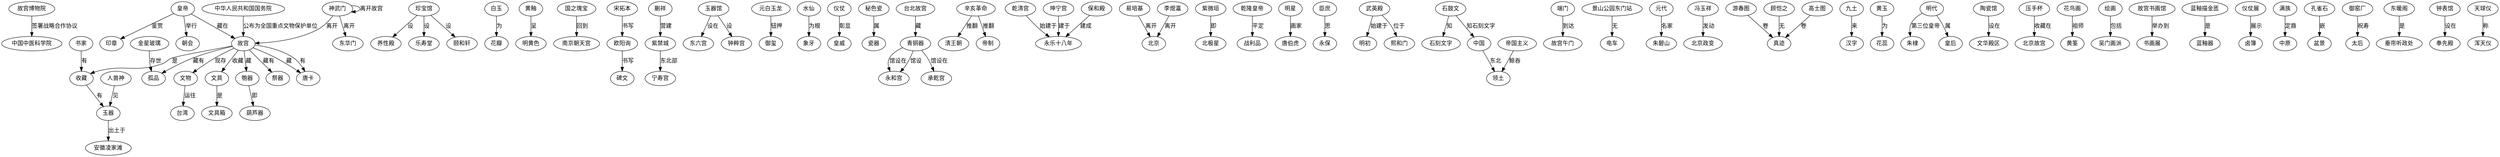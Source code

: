 digraph 2020342337331731 {
	"故宫博物院" [fontname=FangSong]
	"中国中医科学院" [fontname=FangSong]
	"故宫博物院" -> "中国中医科学院" [label="签署战略合作协议" fontname=FangSong]
	"人兽神" [fontname=FangSong]
	"玉器" [fontname=FangSong]
	"人兽神" -> "玉器" [label="见" fontname=FangSong]
	"皇帝" [fontname=FangSong]
	"故宫" [fontname=FangSong]
	"皇帝" -> "故宫" [label="藏在" fontname=FangSong]
	"珍宝馆" [fontname=FangSong]
	"养性殿" [fontname=FangSong]
	"珍宝馆" -> "养性殿" [label="设" fontname=FangSong]
	"故宫" [fontname=FangSong]
	"祭器" [fontname=FangSong]
	"故宫" -> "祭器" [label="藏有" fontname=FangSong]
	"文物" [fontname=FangSong]
	"台湾" [fontname=FangSong]
	"文物" -> "台湾" [label="运往" fontname=FangSong]
	"白玉" [fontname=FangSong]
	"花瓣" [fontname=FangSong]
	"白玉" -> "花瓣" [label="为" fontname=FangSong]
	"黄釉" [fontname=FangSong]
	"明黄色" [fontname=FangSong]
	"黄釉" -> "明黄色" [label="呈" fontname=FangSong]
	"国之瑰宝" [fontname=FangSong]
	"南京朝天宫" [fontname=FangSong]
	"国之瑰宝" -> "南京朝天宫" [label="回到" fontname=FangSong]
	"欧阳询" [fontname=FangSong]
	"碑文" [fontname=FangSong]
	"欧阳询" -> "碑文" [label="书写" fontname=FangSong]
	"蒯祥" [fontname=FangSong]
	"紫禁城" [fontname=FangSong]
	"蒯祥" -> "紫禁城" [label="营建" fontname=FangSong]
	"玉器馆" [fontname=FangSong]
	"东六宫" [fontname=FangSong]
	"玉器馆" -> "东六宫" [label="设在" fontname=FangSong]
	"故宫" [fontname=FangSong]
	"唐卡" [fontname=FangSong]
	"故宫" -> "唐卡" [label="藏" fontname=FangSong]
	"故宫" [fontname=FangSong]
	"唐卡" [fontname=FangSong]
	"故宫" -> "唐卡" [label="有" fontname=FangSong]
	"玉器馆" [fontname=FangSong]
	"钟粹宫" [fontname=FangSong]
	"玉器馆" -> "钟粹宫" [label="设" fontname=FangSong]
	"元白玉龙" [fontname=FangSong]
	"御玺" [fontname=FangSong]
	"元白玉龙" -> "御玺" [label="钮押" fontname=FangSong]
	"水仙" [fontname=FangSong]
	"象牙" [fontname=FangSong]
	"水仙" -> "象牙" [label="为根" fontname=FangSong]
	"仪仗" [fontname=FangSong]
	"皇威" [fontname=FangSong]
	"仪仗" -> "皇威" [label="彰显" fontname=FangSong]
	"秘色瓷" [fontname=FangSong]
	"瓷器" [fontname=FangSong]
	"秘色瓷" -> "瓷器" [label="属" fontname=FangSong]
	"皇帝" [fontname=FangSong]
	"朝会" [fontname=FangSong]
	"皇帝" -> "朝会" [label="举行" fontname=FangSong]
	"台北故宫" [fontname=FangSong]
	"青铜器" [fontname=FangSong]
	"台北故宫" -> "青铜器" [label="藏" fontname=FangSong]
	"辛亥革命" [fontname=FangSong]
	"清王朝" [fontname=FangSong]
	"辛亥革命" -> "清王朝" [label="推翻" fontname=FangSong]
	"乾清宫" [fontname=FangSong]
	"永乐十八年" [fontname=FangSong]
	"乾清宫" -> "永乐十八年" [label="始建于" fontname=FangSong]
	"中华人民共和国国务院" [fontname=FangSong]
	"故宫" [fontname=FangSong]
	"中华人民共和国国务院" -> "故宫" [label="公布为全国重点文物保护单位" fontname=FangSong]
	"易培基" [fontname=FangSong]
	"北京" [fontname=FangSong]
	"易培基" -> "北京" [label="离开" fontname=FangSong]
	"紫微垣" [fontname=FangSong]
	"北极星" [fontname=FangSong]
	"紫微垣" -> "北极星" [label="即" fontname=FangSong]
	"乾隆皇帝" [fontname=FangSong]
	"战利品" [fontname=FangSong]
	"乾隆皇帝" -> "战利品" [label="平定" fontname=FangSong]
	"宋拓本" [fontname=FangSong]
	"欧阳询" [fontname=FangSong]
	"宋拓本" -> "欧阳询" [label="书写" fontname=FangSong]
	"青铜器" [fontname=FangSong]
	"永和宫" [fontname=FangSong]
	"青铜器" -> "永和宫" [label="馆设在" fontname=FangSong]
	"故宫" [fontname=FangSong]
	"文具" [fontname=FangSong]
	"故宫" -> "文具" [label="收藏" fontname=FangSong]
	"匏器" [fontname=FangSong]
	"葫芦器" [fontname=FangSong]
	"匏器" -> "葫芦器" [label="即" fontname=FangSong]
	"明星" [fontname=FangSong]
	"唐伯虎" [fontname=FangSong]
	"明星" -> "唐伯虎" [label="画家" fontname=FangSong]
	"臣庶" [fontname=FangSong]
	"永保" [fontname=FangSong]
	"臣庶" -> "永保" [label="思" fontname=FangSong]
	"皇帝" [fontname=FangSong]
	"印章" [fontname=FangSong]
	"皇帝" -> "印章" [label="鉴赏" fontname=FangSong]
	"武英殿" [fontname=FangSong]
	"明初" [fontname=FangSong]
	"武英殿" -> "明初" [label="始建于" fontname=FangSong]
	"石鼓文" [fontname=FangSong]
	"石刻文字" [fontname=FangSong]
	"石鼓文" -> "石刻文字" [label="知" fontname=FangSong]
	"端门" [fontname=FangSong]
	"故宫午门" [fontname=FangSong]
	"端门" -> "故宫午门" [label="到达" fontname=FangSong]
	"景山公园东门站" [fontname=FangSong]
	"电车" [fontname=FangSong]
	"景山公园东门站" -> "电车" [label="无" fontname=FangSong]
	"青铜器" [fontname=FangSong]
	"永和宫" [fontname=FangSong]
	"青铜器" -> "永和宫" [label="馆设" fontname=FangSong]
	"青铜器" [fontname=FangSong]
	"承乾宫" [fontname=FangSong]
	"青铜器" -> "承乾宫" [label="馆设在" fontname=FangSong]
	"文具" [fontname=FangSong]
	"文具箱" [fontname=FangSong]
	"文具" -> "文具箱" [label="是" fontname=FangSong]
	"元代" [fontname=FangSong]
	"朱碧山" [fontname=FangSong]
	"元代" -> "朱碧山" [label="名家" fontname=FangSong]
	"故宫" [fontname=FangSong]
	"文物" [fontname=FangSong]
	"故宫" -> "文物" [label="现存" fontname=FangSong]
	"神武门" [fontname=FangSong]
	"故宫" [fontname=FangSong]
	"神武门" -> "故宫" [label="离开" fontname=FangSong]
	"冯玉祥" [fontname=FangSong]
	"北京政变" [fontname=FangSong]
	"冯玉祥" -> "北京政变" [label="发动" fontname=FangSong]
	"游春图" [fontname=FangSong]
	"真迹" [fontname=FangSong]
	"游春图" -> "真迹" [label="卷" fontname=FangSong]
	"收藏" [fontname=FangSong]
	"玉器" [fontname=FangSong]
	"收藏" -> "玉器" [label="有" fontname=FangSong]
	"顾恺之" [fontname=FangSong]
	"真迹" [fontname=FangSong]
	"顾恺之" -> "真迹" [label="无" fontname=FangSong]
	"九土" [fontname=FangSong]
	"汉字" [fontname=FangSong]
	"九土" -> "汉字" [label="来" fontname=FangSong]
	"石鼓文" [fontname=FangSong]
	"中国" [fontname=FangSong]
	"石鼓文" -> "中国" [label="知石刻文字" fontname=FangSong]
	"黄玉" [fontname=FangSong]
	"花蕊" [fontname=FangSong]
	"黄玉" -> "花蕊" [label="为" fontname=FangSong]
	"神武门" [fontname=FangSong]
	"东华门" [fontname=FangSong]
	"神武门" -> "东华门" [label="离开" fontname=FangSong]
	"珍宝馆" [fontname=FangSong]
	"乐寿堂" [fontname=FangSong]
	"珍宝馆" -> "乐寿堂" [label="设" fontname=FangSong]
	"坤宁宫" [fontname=FangSong]
	"永乐十八年" [fontname=FangSong]
	"坤宁宫" -> "永乐十八年" [label="建于" fontname=FangSong]
	"故宫" [fontname=FangSong]
	"孤品" [fontname=FangSong]
	"故宫" -> "孤品" [label="藏有" fontname=FangSong]
	"明代" [fontname=FangSong]
	"朱棣" [fontname=FangSong]
	"明代" -> "朱棣" [label="第三位皇帝" fontname=FangSong]
	"陶瓷馆" [fontname=FangSong]
	"文华殿区" [fontname=FangSong]
	"陶瓷馆" -> "文华殿区" [label="设在" fontname=FangSong]
	"中国" [fontname=FangSong]
	"领土" [fontname=FangSong]
	"中国" -> "领土" [label="东北" fontname=FangSong]
	"故宫" [fontname=FangSong]
	"收藏" [fontname=FangSong]
	"故宫" -> "收藏" [label="是" fontname=FangSong]
	"压手杯" [fontname=FangSong]
	"北京故宫" [fontname=FangSong]
	"压手杯" -> "北京故宫" [label="收藏在" fontname=FangSong]
	"玉器" [fontname=FangSong]
	"安徽凌家滩" [fontname=FangSong]
	"玉器" -> "安徽凌家滩" [label="出土于" fontname=FangSong]
	"花鸟画" [fontname=FangSong]
	"黄筌" [fontname=FangSong]
	"花鸟画" -> "黄筌" [label="祖师" fontname=FangSong]
	"神武门" [fontname=FangSong]
	"神武门" [fontname=FangSong]
	"神武门" -> "神武门" [label="离开故宫" fontname=FangSong]
	"帝国主义" [fontname=FangSong]
	"领土" [fontname=FangSong]
	"帝国主义" -> "领土" [label="鲸吞" fontname=FangSong]
	"故宫" [fontname=FangSong]
	"匏器" [fontname=FangSong]
	"故宫" -> "匏器" [label="藏" fontname=FangSong]
	"绘画" [fontname=FangSong]
	"吴门画派" [fontname=FangSong]
	"绘画" -> "吴门画派" [label="包括" fontname=FangSong]
	"故宫书画馆" [fontname=FangSong]
	"书画展" [fontname=FangSong]
	"故宫书画馆" -> "书画展" [label="举办到" fontname=FangSong]
	"蓝釉描金匜" [fontname=FangSong]
	"蓝釉器" [fontname=FangSong]
	"蓝釉描金匜" -> "蓝釉器" [label="是" fontname=FangSong]
	"明代" [fontname=FangSong]
	"皇后" [fontname=FangSong]
	"明代" -> "皇后" [label="属" fontname=FangSong]
	"仪仗展" [fontname=FangSong]
	"卤簿" [fontname=FangSong]
	"仪仗展" -> "卤簿" [label="展示" fontname=FangSong]
	"武英殿" [fontname=FangSong]
	"熙和门" [fontname=FangSong]
	"武英殿" -> "熙和门" [label="位于" fontname=FangSong]
	"紫禁城" [fontname=FangSong]
	"宁寿宫" [fontname=FangSong]
	"紫禁城" -> "宁寿宫" [label="东北部" fontname=FangSong]
	"保和殿" [fontname=FangSong]
	"永乐十八年" [fontname=FangSong]
	"保和殿" -> "永乐十八年" [label="建成" fontname=FangSong]
	"李煜瀛" [fontname=FangSong]
	"北京" [fontname=FangSong]
	"李煜瀛" -> "北京" [label="离开" fontname=FangSong]
	"辛亥革命" [fontname=FangSong]
	"帝制" [fontname=FangSong]
	"辛亥革命" -> "帝制" [label="推翻" fontname=FangSong]
	"满族" [fontname=FangSong]
	"中原" [fontname=FangSong]
	"满族" -> "中原" [label="定鼎" fontname=FangSong]
	"孔雀石" [fontname=FangSong]
	"盆景" [fontname=FangSong]
	"孔雀石" -> "盆景" [label="嵌" fontname=FangSong]
	"御窑厂" [fontname=FangSong]
	"太后" [fontname=FangSong]
	"御窑厂" -> "太后" [label="祝寿" fontname=FangSong]
	"书家" [fontname=FangSong]
	"收藏" [fontname=FangSong]
	"书家" -> "收藏" [label="有" fontname=FangSong]
	"高士图" [fontname=FangSong]
	"真迹" [fontname=FangSong]
	"高士图" -> "真迹" [label="卷" fontname=FangSong]
	"东暖阁" [fontname=FangSong]
	"垂帘听政处" [fontname=FangSong]
	"东暖阁" -> "垂帘听政处" [label="是" fontname=FangSong]
	"钟表馆" [fontname=FangSong]
	"奉先殿" [fontname=FangSong]
	"钟表馆" -> "奉先殿" [label="设在" fontname=FangSong]
	"天球仪" [fontname=FangSong]
	"浑天仪" [fontname=FangSong]
	"天球仪" -> "浑天仪" [label="称" fontname=FangSong]
	"金星玻璃" [fontname=FangSong]
	"孤品" [fontname=FangSong]
	"金星玻璃" -> "孤品" [label="存世" fontname=FangSong]
	"珍宝馆" [fontname=FangSong]
	"颐和轩" [fontname=FangSong]
	"珍宝馆" -> "颐和轩" [label="设" fontname=FangSong]
}
